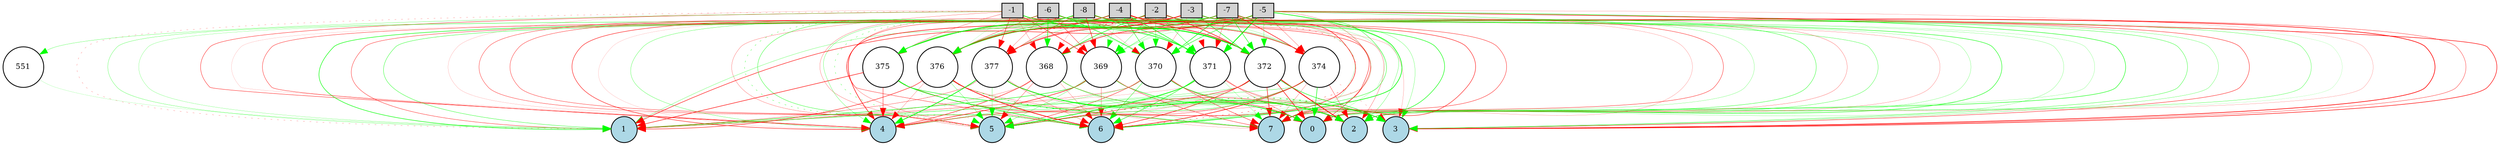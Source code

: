 digraph {
	node [fontsize=9 height=0.2 shape=circle width=0.2]
	-1 [fillcolor=lightgray shape=box style=filled]
	-2 [fillcolor=lightgray shape=box style=filled]
	-3 [fillcolor=lightgray shape=box style=filled]
	-4 [fillcolor=lightgray shape=box style=filled]
	-5 [fillcolor=lightgray shape=box style=filled]
	-6 [fillcolor=lightgray shape=box style=filled]
	-7 [fillcolor=lightgray shape=box style=filled]
	-8 [fillcolor=lightgray shape=box style=filled]
	0 [fillcolor=lightblue style=filled]
	1 [fillcolor=lightblue style=filled]
	2 [fillcolor=lightblue style=filled]
	3 [fillcolor=lightblue style=filled]
	4 [fillcolor=lightblue style=filled]
	5 [fillcolor=lightblue style=filled]
	6 [fillcolor=lightblue style=filled]
	7 [fillcolor=lightblue style=filled]
	551 [fillcolor=white style=filled]
	368 [fillcolor=white style=filled]
	369 [fillcolor=white style=filled]
	370 [fillcolor=white style=filled]
	371 [fillcolor=white style=filled]
	372 [fillcolor=white style=filled]
	374 [fillcolor=white style=filled]
	375 [fillcolor=white style=filled]
	376 [fillcolor=white style=filled]
	377 [fillcolor=white style=filled]
	-1 -> 368 [color=red penwidth=0.20595317911184585 style=solid]
	-1 -> 369 [color=red penwidth=0.526812504974151 style=solid]
	-1 -> 370 [color=green penwidth=0.16353671967020983 style=solid]
	-1 -> 371 [color=green penwidth=0.5132276518355706 style=solid]
	-1 -> 372 [color=green penwidth=0.6204657234714649 style=solid]
	-1 -> 374 [color=green penwidth=0.18594784641255302 style=solid]
	-1 -> 375 [color=red penwidth=0.2553269543463381 style=solid]
	-1 -> 376 [color=green penwidth=0.10781151179753608 style=solid]
	-1 -> 377 [color=red penwidth=0.5149818382290985 style=solid]
	-2 -> 368 [color=green penwidth=0.5946352275476114 style=solid]
	-2 -> 369 [color=green penwidth=0.25952057450631527 style=solid]
	-2 -> 370 [color=green penwidth=0.3295748797475971 style=solid]
	-2 -> 371 [color=green penwidth=0.3785731748466682 style=solid]
	-2 -> 372 [color=red penwidth=0.6877478609188153 style=solid]
	-2 -> 374 [color=green penwidth=0.29353771927412536 style=solid]
	-2 -> 375 [color=green penwidth=0.14143818792648327 style=solid]
	-2 -> 376 [color=red penwidth=0.6146527683334552 style=dotted]
	-2 -> 377 [color=red penwidth=0.3291828631677205 style=solid]
	-3 -> 368 [color=green penwidth=0.1781231768826883 style=solid]
	-3 -> 369 [color=green penwidth=0.2896687607653087 style=solid]
	-3 -> 370 [color=red penwidth=0.20280463680699481 style=solid]
	-3 -> 371 [color=red penwidth=0.15639686109418194 style=dotted]
	-3 -> 372 [color=green penwidth=0.5540659254605187 style=solid]
	-3 -> 374 [color=green penwidth=0.18063448907274193 style=solid]
	-3 -> 375 [color=red penwidth=0.1790846691416335 style=solid]
	-3 -> 376 [color=red penwidth=0.8822382579644262 style=solid]
	-3 -> 377 [color=red penwidth=0.3349517891485676 style=solid]
	-4 -> 368 [color=green penwidth=0.17843175907519387 style=solid]
	-4 -> 369 [color=green penwidth=0.1572461106315948 style=solid]
	-4 -> 370 [color=green penwidth=0.5050526947932754 style=solid]
	-4 -> 371 [color=green penwidth=0.6826746930506753 style=solid]
	-4 -> 372 [color=red penwidth=0.7515984193295632 style=solid]
	-4 -> 374 [color=red penwidth=0.2052626577760755 style=solid]
	-4 -> 375 [color=red penwidth=0.30863231245928735 style=solid]
	-4 -> 376 [color=red penwidth=0.7198053235429552 style=solid]
	-4 -> 377 [color=green penwidth=0.21643051179910724 style=solid]
	-5 -> 368 [color=red penwidth=0.3483907853738748 style=solid]
	-5 -> 369 [color=green penwidth=0.15151817378448837 style=solid]
	-5 -> 370 [color=green penwidth=0.4907833286794461 style=solid]
	-5 -> 371 [color=green penwidth=0.9757991054834038 style=solid]
	-5 -> 372 [color=green penwidth=0.25872370439331294 style=solid]
	-5 -> 374 [color=red penwidth=0.25285162523479365 style=solid]
	-5 -> 375 [color=green penwidth=0.7335982740960492 style=solid]
	-5 -> 376 [color=green penwidth=0.1611198945237186 style=solid]
	-5 -> 377 [color=red penwidth=0.23801980903423203 style=solid]
	-6 -> 368 [color=green penwidth=0.5906760256185977 style=solid]
	-6 -> 369 [color=red penwidth=0.39904596105248424 style=solid]
	-6 -> 370 [color=green penwidth=0.6160949309749184 style=solid]
	-6 -> 371 [color=green penwidth=0.373175302829283 style=solid]
	-6 -> 372 [color=green penwidth=0.5065403972559439 style=solid]
	-6 -> 374 [color=red penwidth=0.27755725215120675 style=solid]
	-6 -> 375 [color=green penwidth=0.1679757783301835 style=solid]
	-6 -> 376 [color=red penwidth=0.30920945486168305 style=solid]
	-6 -> 377 [color=red penwidth=0.2274458813221564 style=solid]
	-7 -> 368 [color=red penwidth=0.3189130783432732 style=solid]
	-7 -> 369 [color=green penwidth=0.13524292242949604 style=solid]
	-7 -> 370 [color=green penwidth=0.6178522251959665 style=solid]
	-7 -> 371 [color=red penwidth=0.2704713840024394 style=solid]
	-7 -> 372 [color=green penwidth=0.5703182414363537 style=solid]
	-7 -> 374 [color=red penwidth=0.6168089878570422 style=solid]
	-7 -> 375 [color=green penwidth=0.4821800931026847 style=solid]
	-7 -> 376 [color=green penwidth=0.6109275374533627 style=solid]
	-7 -> 377 [color=red penwidth=0.2866477587329894 style=solid]
	-8 -> 368 [color=red penwidth=0.13951715957460853 style=solid]
	-8 -> 369 [color=red penwidth=0.5828901137350322 style=solid]
	-8 -> 370 [color=red penwidth=0.1628081847050431 style=solid]
	-8 -> 371 [color=green penwidth=0.5868292886237048 style=solid]
	-8 -> 372 [color=green penwidth=0.56873030455157 style=solid]
	-8 -> 374 [color=red penwidth=0.2745976216225244 style=solid]
	-8 -> 375 [color=green penwidth=0.4196904778730105 style=solid]
	-8 -> 376 [color=green penwidth=0.5007954291061999 style=solid]
	-8 -> 377 [color=red penwidth=0.4147991977133888 style=solid]
	368 -> 0 [color=green penwidth=0.3742864744055462 style=solid]
	368 -> 1 [color=red penwidth=0.22440526013724948 style=solid]
	368 -> 2 [color=red penwidth=0.22130967124301765 style=solid]
	368 -> 3 [color=green penwidth=0.15387565742965645 style=solid]
	368 -> 4 [color=red penwidth=0.5145306688199894 style=solid]
	368 -> 5 [color=red penwidth=0.2915709840112599 style=solid]
	368 -> 6 [color=red penwidth=0.19935265584601514 style=solid]
	368 -> 7 [color=green penwidth=0.17494994566895422 style=solid]
	369 -> 0 [color=green penwidth=0.23791728077419114 style=solid]
	369 -> 1 [color=green penwidth=0.5437152336170128 style=solid]
	369 -> 2 [color=green penwidth=0.14124382815609793 style=solid]
	369 -> 3 [color=green penwidth=0.3509193376557257 style=solid]
	369 -> 4 [color=red penwidth=0.6021673653753945 style=solid]
	369 -> 5 [color=green penwidth=0.2595071616696041 style=solid]
	369 -> 6 [color=red penwidth=0.2801419297990339 style=solid]
	369 -> 7 [color=red penwidth=0.40580664183691306 style=solid]
	370 -> 0 [color=red penwidth=0.41340027591557893 style=solid]
	370 -> 1 [color=red penwidth=0.24875434509475974 style=solid]
	370 -> 2 [color=green penwidth=0.2359689720994199 style=solid]
	370 -> 3 [color=green penwidth=0.4058957974857099 style=solid]
	370 -> 4 [color=green penwidth=0.2599947379098839 style=solid]
	370 -> 5 [color=red penwidth=0.42762057502815587 style=solid]
	370 -> 6 [color=green penwidth=0.3967828231492887 style=solid]
	370 -> 7 [color=red penwidth=0.41812063818276646 style=solid]
	371 -> 0 [color=red penwidth=0.2596598614315174 style=solid]
	371 -> 1 [color=red penwidth=0.12683689094586575 style=solid]
	371 -> 2 [color=red penwidth=0.21155483408508768 style=solid]
	371 -> 3 [color=red penwidth=0.26808204672857544 style=solid]
	371 -> 4 [color=green penwidth=0.19666509741974963 style=solid]
	371 -> 5 [color=green penwidth=0.818949111705654 style=solid]
	371 -> 6 [color=green penwidth=0.5076074445446697 style=solid]
	371 -> 7 [color=green penwidth=0.16617270645551302 style=solid]
	372 -> 0 [color=red penwidth=0.6225710780971542 style=solid]
	372 -> 1 [color=green penwidth=0.2504791062898726 style=solid]
	372 -> 2 [color=red penwidth=0.9367622114814719 style=solid]
	372 -> 3 [color=green penwidth=0.5434536409938615 style=solid]
	372 -> 4 [color=red penwidth=0.18905932079635995 style=solid]
	372 -> 5 [color=red penwidth=0.46254321184303815 style=solid]
	372 -> 6 [color=red penwidth=0.5960767970685248 style=solid]
	372 -> 7 [color=red penwidth=0.5905957390273386 style=solid]
	374 -> 0 [color=green penwidth=0.5992540140107131 style=solid]
	374 -> 1 [color=green penwidth=0.29103320810703204 style=solid]
	374 -> 2 [color=red penwidth=0.31801232026989223 style=solid]
	374 -> 3 [color=red penwidth=0.1787575864128013 style=dotted]
	374 -> 4 [color=red penwidth=0.3278979719526574 style=solid]
	374 -> 5 [color=green penwidth=0.3720186411892311 style=solid]
	374 -> 6 [color=red penwidth=0.6629915867392885 style=solid]
	374 -> 7 [color=red penwidth=0.2116545959349032 style=solid]
	375 -> 0 [color=green penwidth=0.31344549029741176 style=solid]
	375 -> 1 [color=red penwidth=0.5876090449384789 style=solid]
	375 -> 2 [color=red penwidth=0.4251407141139273 style=solid]
	375 -> 3 [color=green penwidth=0.12452502311140068 style=solid]
	375 -> 4 [color=red penwidth=0.4489208044546735 style=solid]
	375 -> 5 [color=green penwidth=0.15722560019902918 style=dotted]
	375 -> 6 [color=green penwidth=0.6592285104946682 style=solid]
	375 -> 7 [color=green penwidth=0.5418632517024538 style=solid]
	376 -> 0 [color=red penwidth=0.13821500785477236 style=solid]
	376 -> 1 [color=red penwidth=0.509400891573935 style=solid]
	376 -> 2 [color=green penwidth=0.10815272131607288 style=solid]
	376 -> 3 [color=green penwidth=0.6115086246422768 style=dotted]
	376 -> 4 [color=red penwidth=0.19563330958913352 style=solid]
	376 -> 5 [color=green penwidth=0.26385924028540375 style=solid]
	376 -> 6 [color=red penwidth=0.8227905102027725 style=solid]
	376 -> 7 [color=red penwidth=0.22994500350323585 style=solid]
	377 -> 0 [color=green penwidth=0.5525202933306776 style=solid]
	377 -> 1 [color=red penwidth=0.30480967523366403 style=solid]
	377 -> 2 [color=green penwidth=0.840082232648094 style=solid]
	377 -> 3 [color=green penwidth=0.20824603127907654 style=solid]
	377 -> 4 [color=green penwidth=0.8204130190960964 style=solid]
	377 -> 5 [color=green penwidth=0.26515841579803756 style=solid]
	377 -> 6 [color=red penwidth=0.23024590745073958 style=solid]
	377 -> 7 [color=red penwidth=0.14722375652971464 style=solid]
	-1 -> 0 [color=red penwidth=0.45656524748686245 style=solid]
	-1 -> 1 [color=red penwidth=0.19070302153654134 style=dotted]
	-1 -> 2 [color=red penwidth=0.25415856966800743 style=solid]
	-1 -> 3 [color=red penwidth=0.16561334016177248 style=solid]
	-1 -> 4 [color=red penwidth=0.4117739127449872 style=solid]
	-1 -> 5 [color=red penwidth=0.11644756957007199 style=solid]
	-1 -> 6 [color=red penwidth=0.2261544659438814 style=solid]
	-1 -> 7 [color=green penwidth=0.1649998260580549 style=solid]
	-2 -> 0 [color=green penwidth=0.15592599861590484 style=solid]
	-2 -> 1 [color=green penwidth=0.589549364547796 style=solid]
	-2 -> 2 [color=green penwidth=0.2571002355502356 style=solid]
	-2 -> 3 [color=green penwidth=0.24357409622844894 style=solid]
	-2 -> 4 [color=red penwidth=0.5059974593789887 style=solid]
	-2 -> 5 [color=red penwidth=0.22114392928580698 style=solid]
	-2 -> 6 [color=red penwidth=0.34543462243027634 style=dotted]
	-2 -> 7 [color=red penwidth=0.4200700347550198 style=solid]
	-3 -> 0 [color=green penwidth=0.19417359993962516 style=solid]
	-3 -> 1 [color=red penwidth=0.3868278022915955 style=solid]
	-3 -> 2 [color=green penwidth=0.30927053324393505 style=solid]
	-3 -> 3 [color=red penwidth=0.7359171723358622 style=solid]
	-3 -> 4 [color=red penwidth=0.1015758428101799 style=solid]
	-3 -> 5 [color=red penwidth=0.24470540807941207 style=solid]
	-3 -> 6 [color=green penwidth=0.11579989569112077 style=solid]
	-3 -> 7 [color=green penwidth=0.3810423395973922 style=solid]
	-4 -> 0 [color=green penwidth=0.20334254511327768 style=solid]
	-4 -> 1 [color=green penwidth=0.24055482043271384 style=solid]
	-4 -> 2 [color=green penwidth=0.5177935078051509 style=solid]
	-4 -> 3 [color=red penwidth=0.44028043675245465 style=solid]
	-4 -> 4 [color=green penwidth=0.2584900279869231 style=solid]
	-4 -> 5 [color=green penwidth=0.3112976798696523 style=dotted]
	-4 -> 6 [color=red penwidth=0.3771028513286022 style=solid]
	-4 -> 7 [color=red penwidth=0.412511274313592 style=solid]
	-5 -> 0 [color=green penwidth=0.5265850555913076 style=solid]
	-5 -> 1 [color=red penwidth=0.5395671292261877 style=solid]
	-5 -> 2 [color=red penwidth=0.15956415791914264 style=solid]
	-5 -> 3 [color=red penwidth=0.610979590600587 style=solid]
	-5 -> 4 [color=red penwidth=0.6581086690335397 style=solid]
	-5 -> 5 [color=red penwidth=0.21286447105498985 style=solid]
	-5 -> 6 [color=green penwidth=0.74015984637129 style=solid]
	-5 -> 7 [color=green penwidth=0.31363667433018516 style=solid]
	-6 -> 0 [color=red penwidth=0.16380643080671858 style=solid]
	-6 -> 1 [color=green penwidth=0.2554011122190645 style=solid]
	-6 -> 2 [color=red penwidth=0.19529948993457086 style=solid]
	-6 -> 3 [color=green penwidth=0.35640946131851325 style=solid]
	-6 -> 4 [color=red penwidth=0.10192544233441739 style=solid]
	-6 -> 5 [color=red penwidth=0.36144050528354543 style=solid]
	-6 -> 6 [color=green penwidth=0.3249162316609565 style=dotted]
	-6 -> 7 [color=green penwidth=0.5785519665025045 style=solid]
	-7 -> 0 [color=green penwidth=0.17225538076925553 style=solid]
	-7 -> 1 [color=green penwidth=0.37082439447595417 style=solid]
	-7 -> 2 [color=green penwidth=0.11363806911106251 style=solid]
	-7 -> 3 [color=red penwidth=0.35131190319640015 style=solid]
	-7 -> 4 [color=green penwidth=0.2777961459055188 style=solid]
	-7 -> 5 [color=red penwidth=0.5550342504629739 style=solid]
	-7 -> 6 [color=green penwidth=0.4078364751168989 style=solid]
	-7 -> 7 [color=red penwidth=0.22674407871418234 style=solid]
	-8 -> 0 [color=red penwidth=0.40432058183527664 style=solid]
	-8 -> 1 [color=green penwidth=0.18803494249466657 style=solid]
	-8 -> 2 [color=green penwidth=0.2049386502094671 style=solid]
	-8 -> 3 [color=green penwidth=0.24672723293851007 style=solid]
	-8 -> 4 [color=red penwidth=0.3909869310202956 style=solid]
	-8 -> 5 [color=red penwidth=0.36782002349981857 style=solid]
	-8 -> 6 [color=green penwidth=0.3712716672525095 style=solid]
	-8 -> 7 [color=red penwidth=0.5073923448060861 style=solid]
	-1 -> 551 [color=green penwidth=0.2465984321281257 style=solid]
	551 -> 1 [color=green penwidth=0.1193213551154732 style=solid]
}
